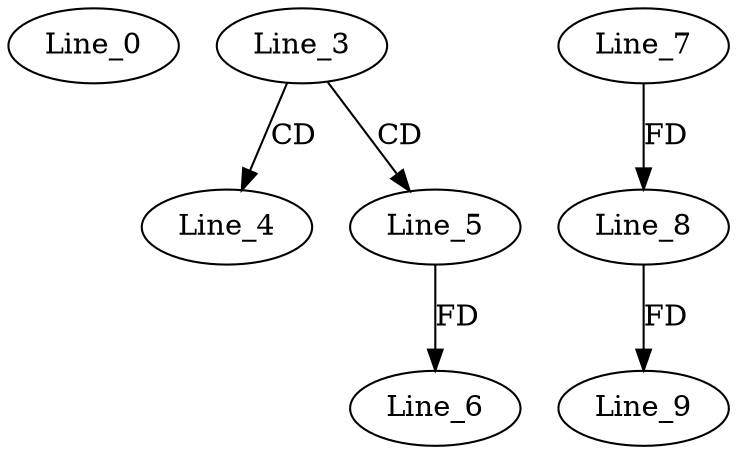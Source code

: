 digraph G {
  Line_0;
  Line_3;
  Line_4;
  Line_5;
  Line_6;
  Line_7;
  Line_8;
  Line_8;
  Line_9;
  Line_3 -> Line_4 [ label="CD" ];
  Line_3 -> Line_5 [ label="CD" ];
  Line_5 -> Line_6 [ label="FD" ];
  Line_7 -> Line_8 [ label="FD" ];
  Line_8 -> Line_9 [ label="FD" ];
}
